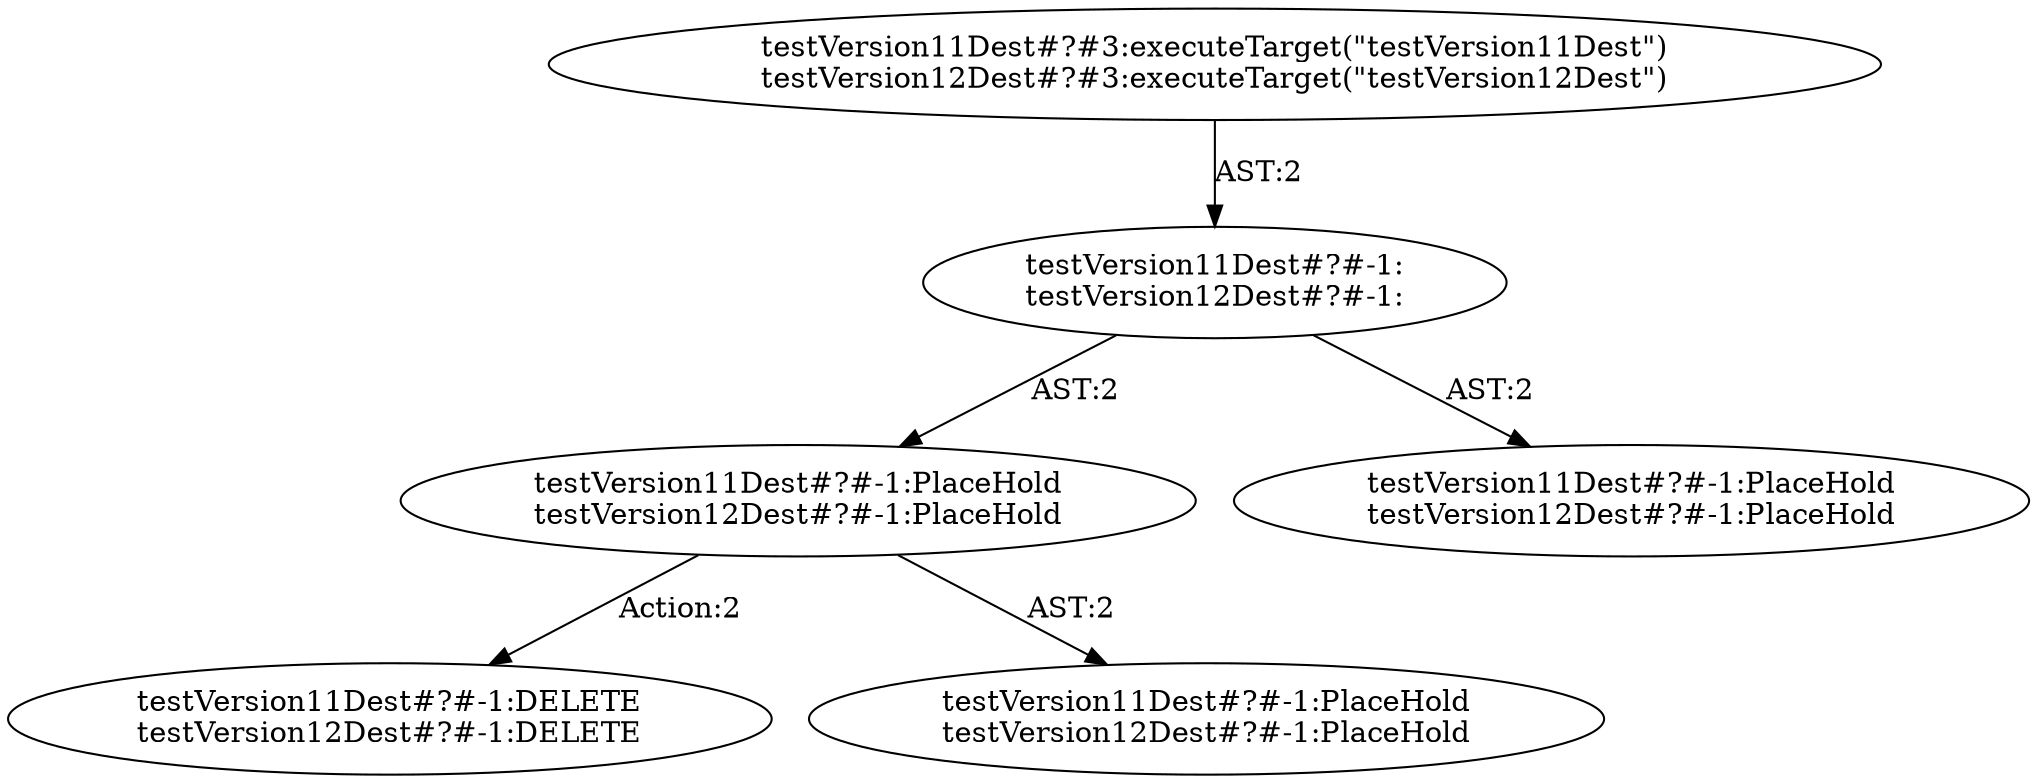 digraph "Pattern" {
0 [label="testVersion11Dest#?#-1:DELETE
testVersion12Dest#?#-1:DELETE" shape=ellipse]
1 [label="testVersion11Dest#?#-1:PlaceHold
testVersion12Dest#?#-1:PlaceHold" shape=ellipse]
2 [label="testVersion11Dest#?#-1:
testVersion12Dest#?#-1:" shape=ellipse]
3 [label="testVersion11Dest#?#3:executeTarget(\"testVersion11Dest\")
testVersion12Dest#?#3:executeTarget(\"testVersion12Dest\")" shape=ellipse]
4 [label="testVersion11Dest#?#-1:PlaceHold
testVersion12Dest#?#-1:PlaceHold" shape=ellipse]
5 [label="testVersion11Dest#?#-1:PlaceHold
testVersion12Dest#?#-1:PlaceHold" shape=ellipse]
1 -> 0 [label="Action:2"];
1 -> 5 [label="AST:2"];
2 -> 1 [label="AST:2"];
2 -> 4 [label="AST:2"];
3 -> 2 [label="AST:2"];
}